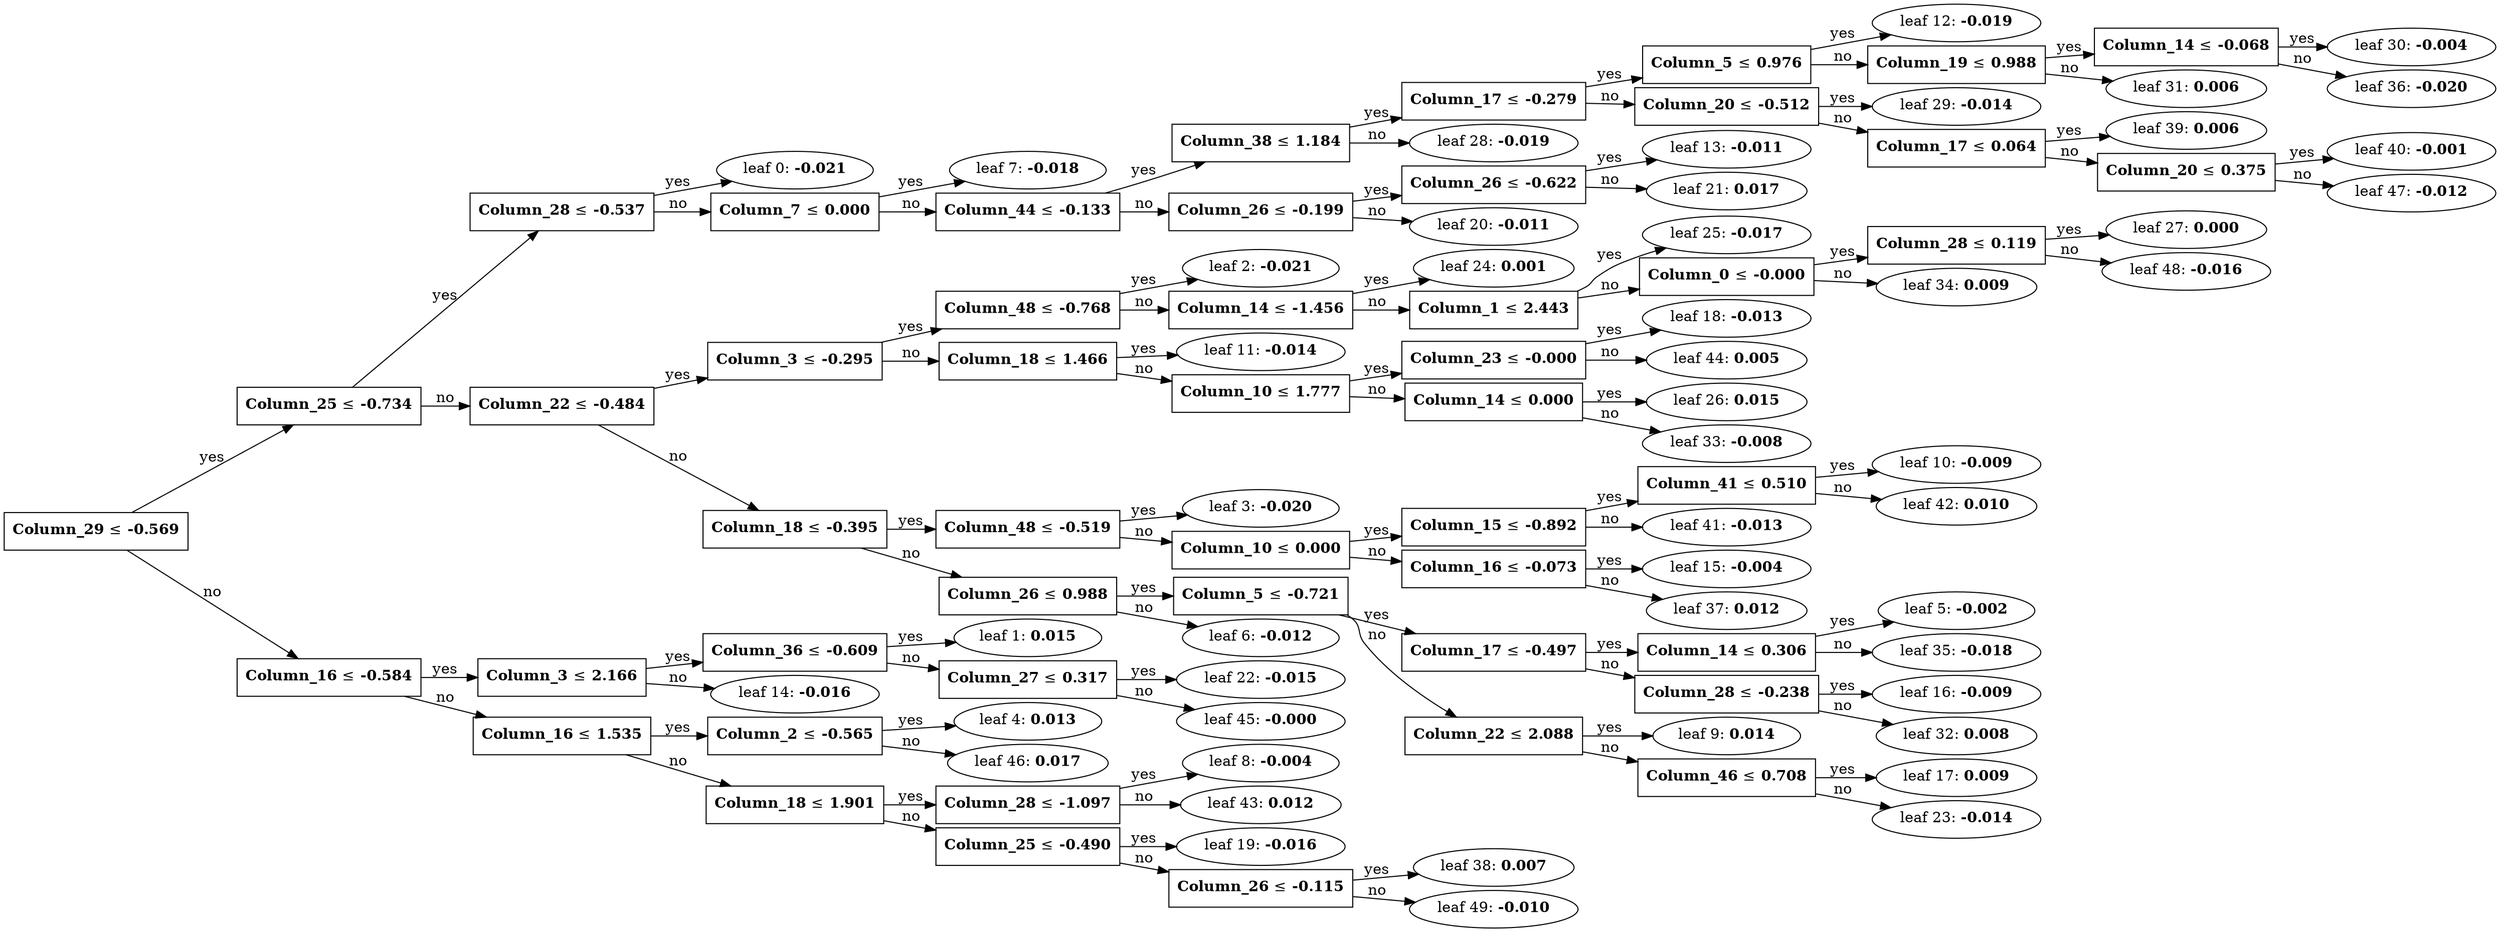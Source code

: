 digraph {
	graph [nodesep=0.05 rankdir=LR ranksep=0.3]
	split0 [label=<<B>Column_29</B> &#8804; <B>-0.569</B>> fillcolor=white shape=rectangle style=""]
	split1 [label=<<B>Column_25</B> &#8804; <B>-0.734</B>> fillcolor=white shape=rectangle style=""]
	split6 [label=<<B>Column_28</B> &#8804; <B>-0.537</B>> fillcolor=white shape=rectangle style=""]
	leaf0 [label=<leaf 0: <B>-0.021</B>>]
	split6 -> leaf0 [label=yes]
	split11 [label=<<B>Column_7</B> &#8804; <B>0.000</B>> fillcolor=white shape=rectangle style=""]
	leaf7 [label=<leaf 7: <B>-0.018</B>>]
	split11 -> leaf7 [label=yes]
	split12 [label=<<B>Column_44</B> &#8804; <B>-0.133</B>> fillcolor=white shape=rectangle style=""]
	split27 [label=<<B>Column_38</B> &#8804; <B>1.184</B>> fillcolor=white shape=rectangle style=""]
	split28 [label=<<B>Column_17</B> &#8804; <B>-0.279</B>> fillcolor=white shape=rectangle style=""]
	split29 [label=<<B>Column_5</B> &#8804; <B>0.976</B>> fillcolor=white shape=rectangle style=""]
	leaf12 [label=<leaf 12: <B>-0.019</B>>]
	split29 -> leaf12 [label=yes]
	split30 [label=<<B>Column_19</B> &#8804; <B>0.988</B>> fillcolor=white shape=rectangle style=""]
	split35 [label=<<B>Column_14</B> &#8804; <B>-0.068</B>> fillcolor=white shape=rectangle style=""]
	leaf30 [label=<leaf 30: <B>-0.004</B>>]
	split35 -> leaf30 [label=yes]
	leaf36 [label=<leaf 36: <B>-0.020</B>>]
	split35 -> leaf36 [label=no]
	split30 -> split35 [label=yes]
	leaf31 [label=<leaf 31: <B>0.006</B>>]
	split30 -> leaf31 [label=no]
	split29 -> split30 [label=no]
	split28 -> split29 [label=yes]
	split38 [label=<<B>Column_20</B> &#8804; <B>-0.512</B>> fillcolor=white shape=rectangle style=""]
	leaf29 [label=<leaf 29: <B>-0.014</B>>]
	split38 -> leaf29 [label=yes]
	split39 [label=<<B>Column_17</B> &#8804; <B>0.064</B>> fillcolor=white shape=rectangle style=""]
	leaf39 [label=<leaf 39: <B>0.006</B>>]
	split39 -> leaf39 [label=yes]
	split46 [label=<<B>Column_20</B> &#8804; <B>0.375</B>> fillcolor=white shape=rectangle style=""]
	leaf40 [label=<leaf 40: <B>-0.001</B>>]
	split46 -> leaf40 [label=yes]
	leaf47 [label=<leaf 47: <B>-0.012</B>>]
	split46 -> leaf47 [label=no]
	split39 -> split46 [label=no]
	split38 -> split39 [label=no]
	split28 -> split38 [label=no]
	split27 -> split28 [label=yes]
	leaf28 [label=<leaf 28: <B>-0.019</B>>]
	split27 -> leaf28 [label=no]
	split12 -> split27 [label=yes]
	split19 [label=<<B>Column_26</B> &#8804; <B>-0.199</B>> fillcolor=white shape=rectangle style=""]
	split20 [label=<<B>Column_26</B> &#8804; <B>-0.622</B>> fillcolor=white shape=rectangle style=""]
	leaf13 [label=<leaf 13: <B>-0.011</B>>]
	split20 -> leaf13 [label=yes]
	leaf21 [label=<leaf 21: <B>0.017</B>>]
	split20 -> leaf21 [label=no]
	split19 -> split20 [label=yes]
	leaf20 [label=<leaf 20: <B>-0.011</B>>]
	split19 -> leaf20 [label=no]
	split12 -> split19 [label=no]
	split11 -> split12 [label=no]
	split6 -> split11 [label=no]
	split1 -> split6 [label=yes]
	split2 [label=<<B>Column_22</B> &#8804; <B>-0.484</B>> fillcolor=white shape=rectangle style=""]
	split10 [label=<<B>Column_3</B> &#8804; <B>-0.295</B>> fillcolor=white shape=rectangle style=""]
	split23 [label=<<B>Column_48</B> &#8804; <B>-0.768</B>> fillcolor=white shape=rectangle style=""]
	leaf2 [label=<leaf 2: <B>-0.021</B>>]
	split23 -> leaf2 [label=yes]
	split24 [label=<<B>Column_14</B> &#8804; <B>-1.456</B>> fillcolor=white shape=rectangle style=""]
	leaf24 [label=<leaf 24: <B>0.001</B>>]
	split24 -> leaf24 [label=yes]
	split26 [label=<<B>Column_1</B> &#8804; <B>2.443</B>> fillcolor=white shape=rectangle style=""]
	leaf25 [label=<leaf 25: <B>-0.017</B>>]
	split26 -> leaf25 [label=yes]
	split33 [label=<<B>Column_0</B> &#8804; <B>-0.000</B>> fillcolor=white shape=rectangle style=""]
	split47 [label=<<B>Column_28</B> &#8804; <B>0.119</B>> fillcolor=white shape=rectangle style=""]
	leaf27 [label=<leaf 27: <B>0.000</B>>]
	split47 -> leaf27 [label=yes]
	leaf48 [label=<leaf 48: <B>-0.016</B>>]
	split47 -> leaf48 [label=no]
	split33 -> split47 [label=yes]
	leaf34 [label=<leaf 34: <B>0.009</B>>]
	split33 -> leaf34 [label=no]
	split26 -> split33 [label=no]
	split24 -> split26 [label=no]
	split23 -> split24 [label=no]
	split10 -> split23 [label=yes]
	split17 [label=<<B>Column_18</B> &#8804; <B>1.466</B>> fillcolor=white shape=rectangle style=""]
	leaf11 [label=<leaf 11: <B>-0.014</B>>]
	split17 -> leaf11 [label=yes]
	split25 [label=<<B>Column_10</B> &#8804; <B>1.777</B>> fillcolor=white shape=rectangle style=""]
	split43 [label=<<B>Column_23</B> &#8804; <B>-0.000</B>> fillcolor=white shape=rectangle style=""]
	leaf18 [label=<leaf 18: <B>-0.013</B>>]
	split43 -> leaf18 [label=yes]
	leaf44 [label=<leaf 44: <B>0.005</B>>]
	split43 -> leaf44 [label=no]
	split25 -> split43 [label=yes]
	split32 [label=<<B>Column_14</B> &#8804; <B>0.000</B>> fillcolor=white shape=rectangle style=""]
	leaf26 [label=<leaf 26: <B>0.015</B>>]
	split32 -> leaf26 [label=yes]
	leaf33 [label=<leaf 33: <B>-0.008</B>>]
	split32 -> leaf33 [label=no]
	split25 -> split32 [label=no]
	split17 -> split25 [label=no]
	split10 -> split17 [label=no]
	split2 -> split10 [label=yes]
	split4 [label=<<B>Column_18</B> &#8804; <B>-0.395</B>> fillcolor=white shape=rectangle style=""]
	split9 [label=<<B>Column_48</B> &#8804; <B>-0.519</B>> fillcolor=white shape=rectangle style=""]
	leaf3 [label=<leaf 3: <B>-0.020</B>>]
	split9 -> leaf3 [label=yes]
	split14 [label=<<B>Column_10</B> &#8804; <B>0.000</B>> fillcolor=white shape=rectangle style=""]
	split40 [label=<<B>Column_15</B> &#8804; <B>-0.892</B>> fillcolor=white shape=rectangle style=""]
	split41 [label=<<B>Column_41</B> &#8804; <B>0.510</B>> fillcolor=white shape=rectangle style=""]
	leaf10 [label=<leaf 10: <B>-0.009</B>>]
	split41 -> leaf10 [label=yes]
	leaf42 [label=<leaf 42: <B>0.010</B>>]
	split41 -> leaf42 [label=no]
	split40 -> split41 [label=yes]
	leaf41 [label=<leaf 41: <B>-0.013</B>>]
	split40 -> leaf41 [label=no]
	split14 -> split40 [label=yes]
	split36 [label=<<B>Column_16</B> &#8804; <B>-0.073</B>> fillcolor=white shape=rectangle style=""]
	leaf15 [label=<leaf 15: <B>-0.004</B>>]
	split36 -> leaf15 [label=yes]
	leaf37 [label=<leaf 37: <B>0.012</B>>]
	split36 -> leaf37 [label=no]
	split14 -> split36 [label=no]
	split9 -> split14 [label=no]
	split4 -> split9 [label=yes]
	split5 [label=<<B>Column_26</B> &#8804; <B>0.988</B>> fillcolor=white shape=rectangle style=""]
	split8 [label=<<B>Column_5</B> &#8804; <B>-0.721</B>> fillcolor=white shape=rectangle style=""]
	split15 [label=<<B>Column_17</B> &#8804; <B>-0.497</B>> fillcolor=white shape=rectangle style=""]
	split34 [label=<<B>Column_14</B> &#8804; <B>0.306</B>> fillcolor=white shape=rectangle style=""]
	leaf5 [label=<leaf 5: <B>-0.002</B>>]
	split34 -> leaf5 [label=yes]
	leaf35 [label=<leaf 35: <B>-0.018</B>>]
	split34 -> leaf35 [label=no]
	split15 -> split34 [label=yes]
	split31 [label=<<B>Column_28</B> &#8804; <B>-0.238</B>> fillcolor=white shape=rectangle style=""]
	leaf16 [label=<leaf 16: <B>-0.009</B>>]
	split31 -> leaf16 [label=yes]
	leaf32 [label=<leaf 32: <B>0.008</B>>]
	split31 -> leaf32 [label=no]
	split15 -> split31 [label=no]
	split8 -> split15 [label=yes]
	split16 [label=<<B>Column_22</B> &#8804; <B>2.088</B>> fillcolor=white shape=rectangle style=""]
	leaf9 [label=<leaf 9: <B>0.014</B>>]
	split16 -> leaf9 [label=yes]
	split22 [label=<<B>Column_46</B> &#8804; <B>0.708</B>> fillcolor=white shape=rectangle style=""]
	leaf17 [label=<leaf 17: <B>0.009</B>>]
	split22 -> leaf17 [label=yes]
	leaf23 [label=<leaf 23: <B>-0.014</B>>]
	split22 -> leaf23 [label=no]
	split16 -> split22 [label=no]
	split8 -> split16 [label=no]
	split5 -> split8 [label=yes]
	leaf6 [label=<leaf 6: <B>-0.012</B>>]
	split5 -> leaf6 [label=no]
	split4 -> split5 [label=no]
	split2 -> split4 [label=no]
	split1 -> split2 [label=no]
	split0 -> split1 [label=yes]
	split3 [label=<<B>Column_16</B> &#8804; <B>-0.584</B>> fillcolor=white shape=rectangle style=""]
	split13 [label=<<B>Column_3</B> &#8804; <B>2.166</B>> fillcolor=white shape=rectangle style=""]
	split21 [label=<<B>Column_36</B> &#8804; <B>-0.609</B>> fillcolor=white shape=rectangle style=""]
	leaf1 [label=<leaf 1: <B>0.015</B>>]
	split21 -> leaf1 [label=yes]
	split44 [label=<<B>Column_27</B> &#8804; <B>0.317</B>> fillcolor=white shape=rectangle style=""]
	leaf22 [label=<leaf 22: <B>-0.015</B>>]
	split44 -> leaf22 [label=yes]
	leaf45 [label=<leaf 45: <B>-0.000</B>>]
	split44 -> leaf45 [label=no]
	split21 -> split44 [label=no]
	split13 -> split21 [label=yes]
	leaf14 [label=<leaf 14: <B>-0.016</B>>]
	split13 -> leaf14 [label=no]
	split3 -> split13 [label=yes]
	split7 [label=<<B>Column_16</B> &#8804; <B>1.535</B>> fillcolor=white shape=rectangle style=""]
	split45 [label=<<B>Column_2</B> &#8804; <B>-0.565</B>> fillcolor=white shape=rectangle style=""]
	leaf4 [label=<leaf 4: <B>0.013</B>>]
	split45 -> leaf4 [label=yes]
	leaf46 [label=<leaf 46: <B>0.017</B>>]
	split45 -> leaf46 [label=no]
	split7 -> split45 [label=yes]
	split18 [label=<<B>Column_18</B> &#8804; <B>1.901</B>> fillcolor=white shape=rectangle style=""]
	split42 [label=<<B>Column_28</B> &#8804; <B>-1.097</B>> fillcolor=white shape=rectangle style=""]
	leaf8 [label=<leaf 8: <B>-0.004</B>>]
	split42 -> leaf8 [label=yes]
	leaf43 [label=<leaf 43: <B>0.012</B>>]
	split42 -> leaf43 [label=no]
	split18 -> split42 [label=yes]
	split37 [label=<<B>Column_25</B> &#8804; <B>-0.490</B>> fillcolor=white shape=rectangle style=""]
	leaf19 [label=<leaf 19: <B>-0.016</B>>]
	split37 -> leaf19 [label=yes]
	split48 [label=<<B>Column_26</B> &#8804; <B>-0.115</B>> fillcolor=white shape=rectangle style=""]
	leaf38 [label=<leaf 38: <B>0.007</B>>]
	split48 -> leaf38 [label=yes]
	leaf49 [label=<leaf 49: <B>-0.010</B>>]
	split48 -> leaf49 [label=no]
	split37 -> split48 [label=no]
	split18 -> split37 [label=no]
	split7 -> split18 [label=no]
	split3 -> split7 [label=no]
	split0 -> split3 [label=no]
}
